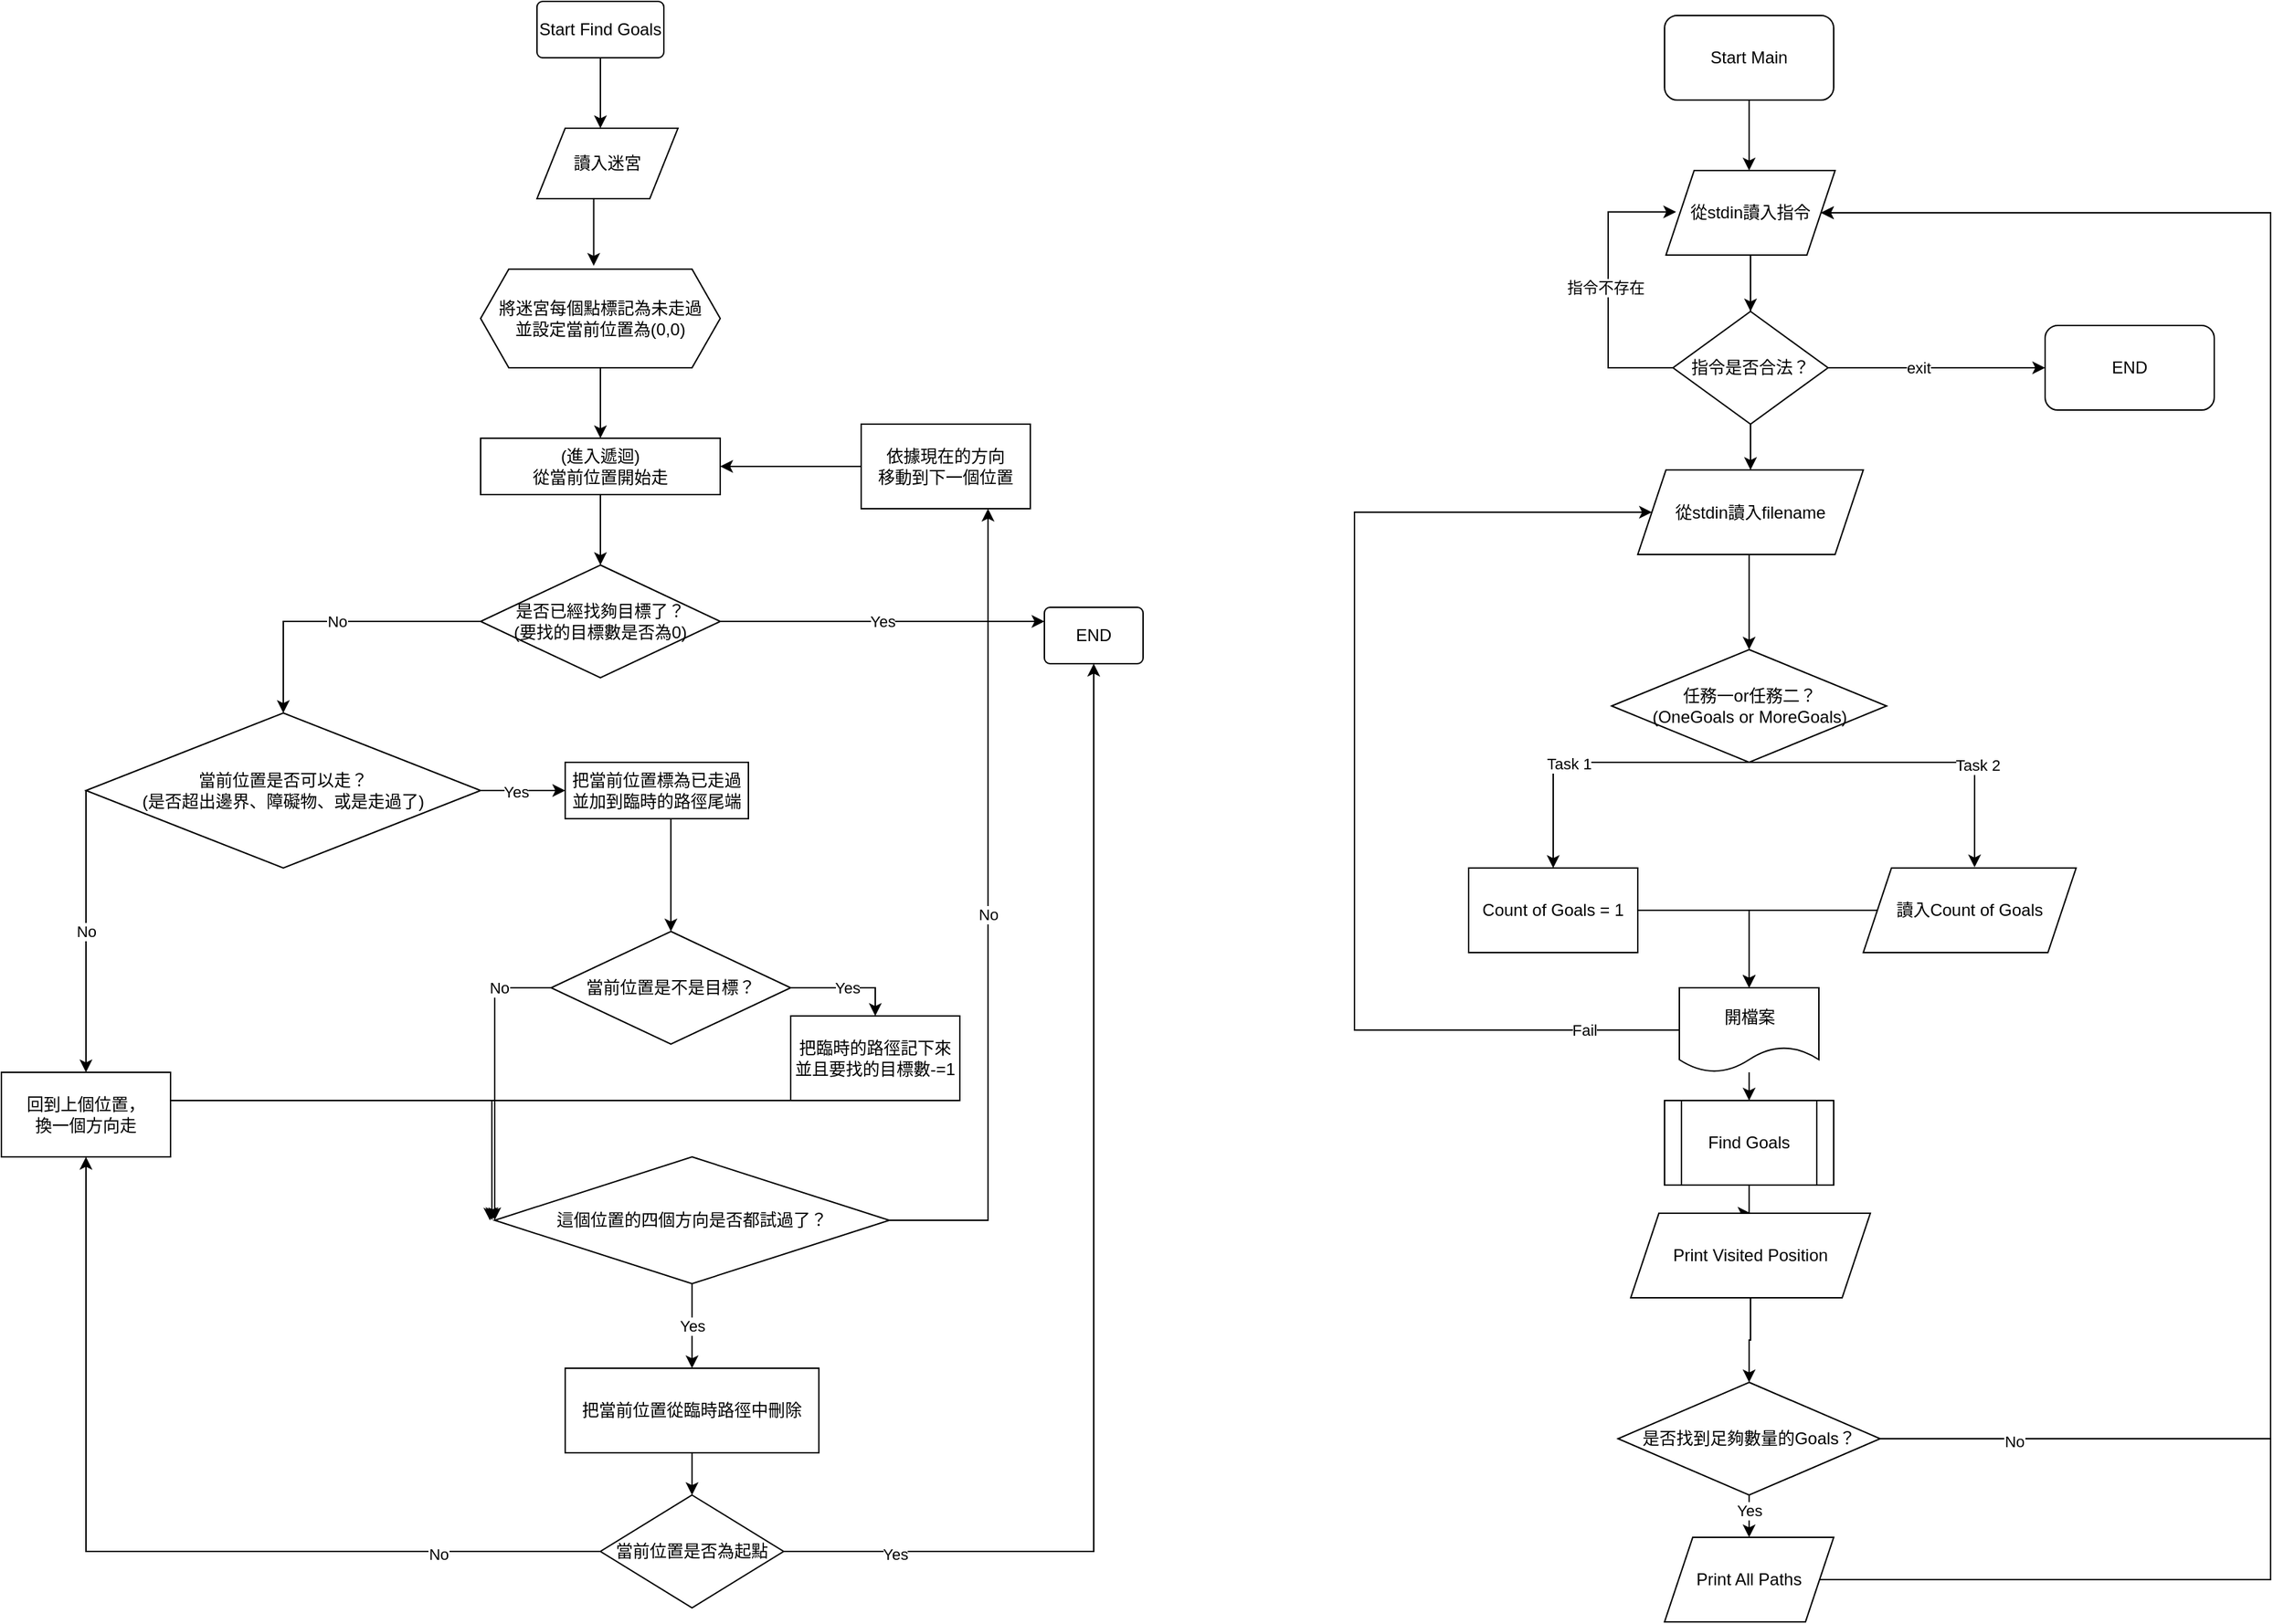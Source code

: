 <mxfile version="22.0.0" type="device">
  <diagram id="C5RBs43oDa-KdzZeNtuy" name="Page-1">
    <mxGraphModel dx="1380" dy="741" grid="1" gridSize="10" guides="1" tooltips="1" connect="1" arrows="1" fold="1" page="1" pageScale="1" pageWidth="827" pageHeight="1169" math="0" shadow="0">
      <root>
        <mxCell id="WIyWlLk6GJQsqaUBKTNV-0" />
        <mxCell id="WIyWlLk6GJQsqaUBKTNV-1" parent="WIyWlLk6GJQsqaUBKTNV-0" />
        <mxCell id="1CFlP9t1DnIf_WwuefG--3" style="edgeStyle=orthogonalEdgeStyle;rounded=0;orthogonalLoop=1;jettySize=auto;html=1;noEdgeStyle=1;orthogonal=1;arcSize=10;" parent="WIyWlLk6GJQsqaUBKTNV-1" source="1CFlP9t1DnIf_WwuefG--0" target="1CFlP9t1DnIf_WwuefG--1" edge="1">
          <mxGeometry relative="1" as="geometry" />
        </mxCell>
        <mxCell id="1CFlP9t1DnIf_WwuefG--0" value="Start Find Goals" style="rounded=1;whiteSpace=wrap;html=1;arcSize=10;" parent="WIyWlLk6GJQsqaUBKTNV-1" vertex="1">
          <mxGeometry x="380" width="90" height="40" as="geometry" />
        </mxCell>
        <mxCell id="1CFlP9t1DnIf_WwuefG--1" value="讀入迷宮" style="shape=parallelogram;perimeter=parallelogramPerimeter;whiteSpace=wrap;html=1;fixedSize=1;arcSize=10;" parent="WIyWlLk6GJQsqaUBKTNV-1" vertex="1">
          <mxGeometry x="380" y="90" width="100" height="50" as="geometry" />
        </mxCell>
        <mxCell id="1CFlP9t1DnIf_WwuefG--6" style="edgeStyle=orthogonalEdgeStyle;rounded=0;orthogonalLoop=1;jettySize=auto;html=1;entryX=0.5;entryY=0;entryDx=0;entryDy=0;noEdgeStyle=1;orthogonal=1;arcSize=10;" parent="WIyWlLk6GJQsqaUBKTNV-1" source="1CFlP9t1DnIf_WwuefG--2" target="1CFlP9t1DnIf_WwuefG--5" edge="1">
          <mxGeometry relative="1" as="geometry" />
        </mxCell>
        <mxCell id="1CFlP9t1DnIf_WwuefG--2" value="將迷宮每個點標記為未走過&lt;br&gt;並設定當前位置為(0,0)" style="shape=hexagon;perimeter=hexagonPerimeter2;whiteSpace=wrap;html=1;fixedSize=1;arcSize=10;" parent="WIyWlLk6GJQsqaUBKTNV-1" vertex="1">
          <mxGeometry x="340" y="190" width="170" height="70" as="geometry" />
        </mxCell>
        <mxCell id="1CFlP9t1DnIf_WwuefG--4" style="edgeStyle=orthogonalEdgeStyle;rounded=0;orthogonalLoop=1;jettySize=auto;html=1;entryX=0.472;entryY=-0.034;entryDx=0;entryDy=0;entryPerimeter=0;noEdgeStyle=1;orthogonal=1;arcSize=10;" parent="WIyWlLk6GJQsqaUBKTNV-1" source="1CFlP9t1DnIf_WwuefG--1" target="1CFlP9t1DnIf_WwuefG--2" edge="1">
          <mxGeometry relative="1" as="geometry" />
        </mxCell>
        <mxCell id="1CFlP9t1DnIf_WwuefG--21" style="edgeStyle=orthogonalEdgeStyle;rounded=0;orthogonalLoop=1;jettySize=auto;html=1;entryX=0.5;entryY=0;entryDx=0;entryDy=0;noEdgeStyle=1;orthogonal=1;arcSize=10;" parent="WIyWlLk6GJQsqaUBKTNV-1" source="1CFlP9t1DnIf_WwuefG--5" target="1CFlP9t1DnIf_WwuefG--18" edge="1">
          <mxGeometry relative="1" as="geometry" />
        </mxCell>
        <mxCell id="1CFlP9t1DnIf_WwuefG--5" value="(進入遞迴)&lt;br&gt;從當前位置開始走" style="rounded=0;whiteSpace=wrap;html=1;arcSize=10;" parent="WIyWlLk6GJQsqaUBKTNV-1" vertex="1">
          <mxGeometry x="340" y="310" width="170" height="40" as="geometry" />
        </mxCell>
        <mxCell id="1CFlP9t1DnIf_WwuefG--7" value="把當前位置標為已走過&lt;br&gt;並加到臨時的路徑尾端" style="rounded=0;whiteSpace=wrap;html=1;arcSize=10;" parent="WIyWlLk6GJQsqaUBKTNV-1" vertex="1">
          <mxGeometry x="400" y="540" width="130" height="40" as="geometry" />
        </mxCell>
        <mxCell id="1CFlP9t1DnIf_WwuefG--51" value="Yes" style="edgeStyle=orthogonalEdgeStyle;rounded=0;orthogonalLoop=1;jettySize=auto;html=1;exitX=1;exitY=0.5;exitDx=0;exitDy=0;entryX=0.5;entryY=0;entryDx=0;entryDy=0;arcSize=10;" parent="WIyWlLk6GJQsqaUBKTNV-1" source="1CFlP9t1DnIf_WwuefG--9" target="1CFlP9t1DnIf_WwuefG--12" edge="1">
          <mxGeometry relative="1" as="geometry">
            <mxPoint x="854" y="670" as="targetPoint" />
            <Array as="points">
              <mxPoint x="620" y="700" />
            </Array>
          </mxGeometry>
        </mxCell>
        <mxCell id="1CFlP9t1DnIf_WwuefG--53" style="edgeStyle=orthogonalEdgeStyle;rounded=0;orthogonalLoop=1;jettySize=auto;html=1;exitX=0;exitY=0.5;exitDx=0;exitDy=0;entryX=-0.007;entryY=0.498;entryDx=0;entryDy=0;entryPerimeter=0;arcSize=10;" parent="WIyWlLk6GJQsqaUBKTNV-1" source="1CFlP9t1DnIf_WwuefG--9" target="1CFlP9t1DnIf_WwuefG--14" edge="1">
          <mxGeometry relative="1" as="geometry">
            <mxPoint x="634" y="810" as="targetPoint" />
            <Array as="points">
              <mxPoint x="350" y="700" />
              <mxPoint x="350" y="780" />
              <mxPoint x="348" y="780" />
            </Array>
          </mxGeometry>
        </mxCell>
        <mxCell id="1CFlP9t1DnIf_WwuefG--60" value="No" style="edgeLabel;html=1;align=center;verticalAlign=middle;resizable=0;points=[];arcSize=10;" parent="1CFlP9t1DnIf_WwuefG--53" vertex="1" connectable="0">
          <mxGeometry x="-0.613" y="3" relative="1" as="geometry">
            <mxPoint as="offset" />
          </mxGeometry>
        </mxCell>
        <mxCell id="1CFlP9t1DnIf_WwuefG--9" value="當前位置是不是目標？" style="rhombus;whiteSpace=wrap;html=1;arcSize=10;" parent="WIyWlLk6GJQsqaUBKTNV-1" vertex="1">
          <mxGeometry x="390" y="660" width="170" height="80" as="geometry" />
        </mxCell>
        <mxCell id="1CFlP9t1DnIf_WwuefG--59" style="edgeStyle=orthogonalEdgeStyle;rounded=0;orthogonalLoop=1;jettySize=auto;html=1;entryX=0;entryY=0.5;entryDx=0;entryDy=0;arcSize=10;" parent="WIyWlLk6GJQsqaUBKTNV-1" source="1CFlP9t1DnIf_WwuefG--12" target="1CFlP9t1DnIf_WwuefG--14" edge="1">
          <mxGeometry relative="1" as="geometry">
            <Array as="points">
              <mxPoint x="350" y="780" />
            </Array>
          </mxGeometry>
        </mxCell>
        <mxCell id="1CFlP9t1DnIf_WwuefG--12" value="把臨時的路徑記下來&lt;br&gt;並且要找的目標數-=1" style="rounded=0;whiteSpace=wrap;html=1;arcSize=10;" parent="WIyWlLk6GJQsqaUBKTNV-1" vertex="1">
          <mxGeometry x="560" y="720" width="120" height="60" as="geometry" />
        </mxCell>
        <mxCell id="1CFlP9t1DnIf_WwuefG--39" style="edgeStyle=orthogonalEdgeStyle;rounded=0;orthogonalLoop=1;jettySize=auto;html=1;entryX=0.5;entryY=0;entryDx=0;entryDy=0;noEdgeStyle=1;exitX=0.5;exitY=1;exitDx=0;exitDy=0;arcSize=10;" parent="WIyWlLk6GJQsqaUBKTNV-1" source="1CFlP9t1DnIf_WwuefG--14" target="1CFlP9t1DnIf_WwuefG--44" edge="1">
          <mxGeometry relative="1" as="geometry" />
        </mxCell>
        <mxCell id="1CFlP9t1DnIf_WwuefG--40" value="Yes" style="edgeLabel;html=1;align=center;verticalAlign=middle;resizable=0;points=[];arcSize=10;" parent="1CFlP9t1DnIf_WwuefG--39" vertex="1" connectable="0">
          <mxGeometry relative="1" as="geometry">
            <mxPoint as="offset" />
          </mxGeometry>
        </mxCell>
        <mxCell id="1CFlP9t1DnIf_WwuefG--52" value="No" style="edgeStyle=orthogonalEdgeStyle;rounded=0;orthogonalLoop=1;jettySize=auto;html=1;exitX=1;exitY=0.5;exitDx=0;exitDy=0;arcSize=10;" parent="WIyWlLk6GJQsqaUBKTNV-1" source="1CFlP9t1DnIf_WwuefG--14" target="1CFlP9t1DnIf_WwuefG--36" edge="1">
          <mxGeometry relative="1" as="geometry">
            <Array as="points">
              <mxPoint x="700" y="865" />
            </Array>
          </mxGeometry>
        </mxCell>
        <mxCell id="1CFlP9t1DnIf_WwuefG--14" value="這個位置的四個方向是否都試過了？" style="rhombus;whiteSpace=wrap;html=1;arcSize=10;" parent="WIyWlLk6GJQsqaUBKTNV-1" vertex="1">
          <mxGeometry x="350" y="820" width="280" height="90" as="geometry" />
        </mxCell>
        <mxCell id="1CFlP9t1DnIf_WwuefG--31" value="Yes" style="edgeStyle=orthogonalEdgeStyle;rounded=0;orthogonalLoop=1;jettySize=auto;html=1;noEdgeStyle=1;entryX=0;entryY=0.25;entryDx=0;entryDy=0;exitX=1;exitY=0.5;exitDx=0;exitDy=0;arcSize=10;" parent="WIyWlLk6GJQsqaUBKTNV-1" source="1CFlP9t1DnIf_WwuefG--18" target="1CFlP9t1DnIf_WwuefG--30" edge="1">
          <mxGeometry relative="1" as="geometry" />
        </mxCell>
        <mxCell id="1CFlP9t1DnIf_WwuefG--18" value="是否已經找夠目標了？&lt;br&gt;(要找的目標數是否為0)" style="rhombus;whiteSpace=wrap;html=1;arcSize=10;" parent="WIyWlLk6GJQsqaUBKTNV-1" vertex="1">
          <mxGeometry x="340" y="400" width="170" height="80" as="geometry" />
        </mxCell>
        <mxCell id="1CFlP9t1DnIf_WwuefG--61" style="edgeStyle=orthogonalEdgeStyle;rounded=0;orthogonalLoop=1;jettySize=auto;html=1;entryX=0;entryY=0.5;entryDx=0;entryDy=0;arcSize=10;" parent="WIyWlLk6GJQsqaUBKTNV-1" source="1CFlP9t1DnIf_WwuefG--23" target="1CFlP9t1DnIf_WwuefG--7" edge="1">
          <mxGeometry relative="1" as="geometry" />
        </mxCell>
        <mxCell id="1CFlP9t1DnIf_WwuefG--62" value="Yes" style="edgeLabel;html=1;align=center;verticalAlign=middle;resizable=0;points=[];arcSize=10;" parent="1CFlP9t1DnIf_WwuefG--61" vertex="1" connectable="0">
          <mxGeometry x="-0.173" y="-1" relative="1" as="geometry">
            <mxPoint as="offset" />
          </mxGeometry>
        </mxCell>
        <mxCell id="1CFlP9t1DnIf_WwuefG--23" value="當前位置是否可以走？&lt;br&gt;(是否超出邊界、障礙物、或是走過了)" style="rhombus;whiteSpace=wrap;html=1;arcSize=10;" parent="WIyWlLk6GJQsqaUBKTNV-1" vertex="1">
          <mxGeometry x="60" y="505" width="280" height="110" as="geometry" />
        </mxCell>
        <mxCell id="1CFlP9t1DnIf_WwuefG--30" value="END" style="rounded=1;whiteSpace=wrap;html=1;arcSize=10;" parent="WIyWlLk6GJQsqaUBKTNV-1" vertex="1">
          <mxGeometry x="740" y="430" width="70" height="40" as="geometry" />
        </mxCell>
        <mxCell id="1CFlP9t1DnIf_WwuefG--32" style="edgeStyle=orthogonalEdgeStyle;rounded=0;orthogonalLoop=1;jettySize=auto;html=1;noEdgeStyle=1;exitX=0;exitY=0.5;exitDx=0;exitDy=0;entryX=0.5;entryY=0;entryDx=0;entryDy=0;arcSize=10;" parent="WIyWlLk6GJQsqaUBKTNV-1" source="1CFlP9t1DnIf_WwuefG--23" target="1CFlP9t1DnIf_WwuefG--55" edge="1">
          <mxGeometry relative="1" as="geometry">
            <mxPoint x="84" y="1080" as="targetPoint" />
            <Array as="points" />
          </mxGeometry>
        </mxCell>
        <mxCell id="1CFlP9t1DnIf_WwuefG--33" value="No" style="edgeLabel;html=1;align=center;verticalAlign=middle;resizable=0;points=[];arcSize=10;" parent="1CFlP9t1DnIf_WwuefG--32" vertex="1" connectable="0">
          <mxGeometry relative="1" as="geometry">
            <mxPoint as="offset" />
          </mxGeometry>
        </mxCell>
        <mxCell id="1CFlP9t1DnIf_WwuefG--41" style="edgeStyle=orthogonalEdgeStyle;rounded=0;orthogonalLoop=1;jettySize=auto;html=1;entryX=1;entryY=0.5;entryDx=0;entryDy=0;noEdgeStyle=1;arcSize=10;" parent="WIyWlLk6GJQsqaUBKTNV-1" source="1CFlP9t1DnIf_WwuefG--36" target="1CFlP9t1DnIf_WwuefG--5" edge="1">
          <mxGeometry relative="1" as="geometry" />
        </mxCell>
        <mxCell id="1CFlP9t1DnIf_WwuefG--36" value="依據現在的方向&lt;br&gt;移動到下一個位置" style="rounded=0;whiteSpace=wrap;html=1;arcSize=10;" parent="WIyWlLk6GJQsqaUBKTNV-1" vertex="1">
          <mxGeometry x="610" y="300" width="120" height="60" as="geometry" />
        </mxCell>
        <mxCell id="1AG5iQ_wdaz1J8LEoF61-1" style="edgeStyle=orthogonalEdgeStyle;rounded=0;orthogonalLoop=1;jettySize=auto;html=1;entryX=0.5;entryY=0;entryDx=0;entryDy=0;" parent="WIyWlLk6GJQsqaUBKTNV-1" source="1CFlP9t1DnIf_WwuefG--44" target="1AG5iQ_wdaz1J8LEoF61-0" edge="1">
          <mxGeometry relative="1" as="geometry" />
        </mxCell>
        <mxCell id="1CFlP9t1DnIf_WwuefG--44" value="把當前位置從臨時路徑中刪除" style="rounded=0;whiteSpace=wrap;html=1;arcSize=10;" parent="WIyWlLk6GJQsqaUBKTNV-1" vertex="1">
          <mxGeometry x="400" y="970" width="180" height="60" as="geometry" />
        </mxCell>
        <mxCell id="1CFlP9t1DnIf_WwuefG--49" value="No" style="edgeStyle=orthogonalEdgeStyle;rounded=0;orthogonalLoop=1;jettySize=auto;html=1;entryX=0.5;entryY=0;entryDx=0;entryDy=0;arcSize=10;" parent="WIyWlLk6GJQsqaUBKTNV-1" source="1CFlP9t1DnIf_WwuefG--18" target="1CFlP9t1DnIf_WwuefG--23" edge="1">
          <mxGeometry relative="1" as="geometry">
            <Array as="points">
              <mxPoint x="200" y="440" />
            </Array>
          </mxGeometry>
        </mxCell>
        <mxCell id="1CFlP9t1DnIf_WwuefG--50" style="edgeStyle=orthogonalEdgeStyle;rounded=0;orthogonalLoop=1;jettySize=auto;html=1;exitX=0.5;exitY=1;exitDx=0;exitDy=0;entryX=0.5;entryY=0;entryDx=0;entryDy=0;arcSize=10;" parent="WIyWlLk6GJQsqaUBKTNV-1" source="1CFlP9t1DnIf_WwuefG--7" target="1CFlP9t1DnIf_WwuefG--9" edge="1">
          <mxGeometry relative="1" as="geometry">
            <mxPoint x="544" y="740" as="sourcePoint" />
            <mxPoint x="614" y="640" as="targetPoint" />
            <Array as="points">
              <mxPoint x="475" y="580" />
            </Array>
          </mxGeometry>
        </mxCell>
        <mxCell id="1CFlP9t1DnIf_WwuefG--56" style="edgeStyle=orthogonalEdgeStyle;rounded=0;orthogonalLoop=1;jettySize=auto;html=1;entryX=-0.012;entryY=0.502;entryDx=0;entryDy=0;exitX=0.982;exitY=0.34;exitDx=0;exitDy=0;exitPerimeter=0;entryPerimeter=0;arcSize=10;" parent="WIyWlLk6GJQsqaUBKTNV-1" target="1CFlP9t1DnIf_WwuefG--14" edge="1">
          <mxGeometry relative="1" as="geometry">
            <mxPoint x="117.84" y="780.02" as="sourcePoint" />
            <mxPoint x="346.92" y="864.62" as="targetPoint" />
            <Array as="points">
              <mxPoint x="350" y="780" />
              <mxPoint x="350" y="860" />
              <mxPoint x="347" y="860" />
            </Array>
          </mxGeometry>
        </mxCell>
        <mxCell id="1CFlP9t1DnIf_WwuefG--55" value="回到上個位置，&lt;br&gt;換一個方向走" style="rounded=0;whiteSpace=wrap;html=1;arcSize=10;" parent="WIyWlLk6GJQsqaUBKTNV-1" vertex="1">
          <mxGeometry y="760" width="120" height="60" as="geometry" />
        </mxCell>
        <mxCell id="k1tY6jgxukw6X_AJ-_V3-11" style="edgeStyle=orthogonalEdgeStyle;rounded=0;orthogonalLoop=1;jettySize=auto;html=1;" parent="WIyWlLk6GJQsqaUBKTNV-1" source="k1tY6jgxukw6X_AJ-_V3-0" target="k1tY6jgxukw6X_AJ-_V3-8" edge="1">
          <mxGeometry relative="1" as="geometry">
            <Array as="points">
              <mxPoint x="1240" y="100" />
              <mxPoint x="1240" y="100" />
            </Array>
          </mxGeometry>
        </mxCell>
        <mxCell id="k1tY6jgxukw6X_AJ-_V3-0" value="Start Main" style="rounded=1;whiteSpace=wrap;html=1;" parent="WIyWlLk6GJQsqaUBKTNV-1" vertex="1">
          <mxGeometry x="1180" y="10" width="120" height="60" as="geometry" />
        </mxCell>
        <mxCell id="RHwCWlZjUam4JEKCiBYT-0" style="edgeStyle=orthogonalEdgeStyle;rounded=0;orthogonalLoop=1;jettySize=auto;html=1;entryX=0.5;entryY=0;entryDx=0;entryDy=0;" parent="WIyWlLk6GJQsqaUBKTNV-1" source="k1tY6jgxukw6X_AJ-_V3-1" target="k1tY6jgxukw6X_AJ-_V3-3" edge="1">
          <mxGeometry relative="1" as="geometry">
            <Array as="points">
              <mxPoint x="1240" y="410" />
              <mxPoint x="1240" y="410" />
            </Array>
          </mxGeometry>
        </mxCell>
        <mxCell id="k1tY6jgxukw6X_AJ-_V3-1" value="從stdin讀入filename" style="shape=parallelogram;perimeter=parallelogramPerimeter;whiteSpace=wrap;html=1;fixedSize=1;" parent="WIyWlLk6GJQsqaUBKTNV-1" vertex="1">
          <mxGeometry x="1161" y="332.5" width="160" height="60" as="geometry" />
        </mxCell>
        <mxCell id="k1tY6jgxukw6X_AJ-_V3-26" style="edgeStyle=orthogonalEdgeStyle;rounded=0;orthogonalLoop=1;jettySize=auto;html=1;entryX=0.5;entryY=0;entryDx=0;entryDy=0;" parent="WIyWlLk6GJQsqaUBKTNV-1" source="k1tY6jgxukw6X_AJ-_V3-3" target="k1tY6jgxukw6X_AJ-_V3-7" edge="1">
          <mxGeometry relative="1" as="geometry">
            <Array as="points">
              <mxPoint x="1101" y="540" />
            </Array>
          </mxGeometry>
        </mxCell>
        <mxCell id="k1tY6jgxukw6X_AJ-_V3-43" value="Task 1" style="edgeLabel;html=1;align=center;verticalAlign=middle;resizable=0;points=[];" parent="k1tY6jgxukw6X_AJ-_V3-26" vertex="1" connectable="0">
          <mxGeometry x="0.194" y="1" relative="1" as="geometry">
            <mxPoint as="offset" />
          </mxGeometry>
        </mxCell>
        <mxCell id="k1tY6jgxukw6X_AJ-_V3-29" style="edgeStyle=orthogonalEdgeStyle;rounded=0;orthogonalLoop=1;jettySize=auto;html=1;entryX=0.523;entryY=-0.008;entryDx=0;entryDy=0;entryPerimeter=0;" parent="WIyWlLk6GJQsqaUBKTNV-1" source="k1tY6jgxukw6X_AJ-_V3-3" target="k1tY6jgxukw6X_AJ-_V3-27" edge="1">
          <mxGeometry relative="1" as="geometry">
            <mxPoint x="1400" y="610" as="targetPoint" />
            <Array as="points">
              <mxPoint x="1400" y="540" />
            </Array>
          </mxGeometry>
        </mxCell>
        <mxCell id="k1tY6jgxukw6X_AJ-_V3-44" value="Task 2" style="edgeLabel;html=1;align=center;verticalAlign=middle;resizable=0;points=[];" parent="k1tY6jgxukw6X_AJ-_V3-29" vertex="1" connectable="0">
          <mxGeometry x="0.382" y="2" relative="1" as="geometry">
            <mxPoint as="offset" />
          </mxGeometry>
        </mxCell>
        <mxCell id="k1tY6jgxukw6X_AJ-_V3-3" value="任務一or任務二？&lt;br&gt;(OneGoals or MoreGoals)" style="rhombus;whiteSpace=wrap;html=1;" parent="WIyWlLk6GJQsqaUBKTNV-1" vertex="1">
          <mxGeometry x="1142.5" y="460" width="195" height="80" as="geometry" />
        </mxCell>
        <mxCell id="RHwCWlZjUam4JEKCiBYT-1" style="edgeStyle=orthogonalEdgeStyle;rounded=0;orthogonalLoop=1;jettySize=auto;html=1;" parent="WIyWlLk6GJQsqaUBKTNV-1" source="k1tY6jgxukw6X_AJ-_V3-7" target="k1tY6jgxukw6X_AJ-_V3-22" edge="1">
          <mxGeometry relative="1" as="geometry" />
        </mxCell>
        <mxCell id="k1tY6jgxukw6X_AJ-_V3-7" value="Count of Goals = 1" style="rounded=0;whiteSpace=wrap;html=1;" parent="WIyWlLk6GJQsqaUBKTNV-1" vertex="1">
          <mxGeometry x="1041" y="615" width="120" height="60" as="geometry" />
        </mxCell>
        <mxCell id="k1tY6jgxukw6X_AJ-_V3-13" style="edgeStyle=orthogonalEdgeStyle;rounded=0;orthogonalLoop=1;jettySize=auto;html=1;entryX=0;entryY=0.5;entryDx=0;entryDy=0;" parent="WIyWlLk6GJQsqaUBKTNV-1" source="k1tY6jgxukw6X_AJ-_V3-8" target="k1tY6jgxukw6X_AJ-_V3-12" edge="1">
          <mxGeometry relative="1" as="geometry">
            <Array as="points">
              <mxPoint x="1241" y="260" />
              <mxPoint x="1450" y="260" />
            </Array>
          </mxGeometry>
        </mxCell>
        <mxCell id="k1tY6jgxukw6X_AJ-_V3-15" value="exit" style="edgeLabel;html=1;align=center;verticalAlign=middle;resizable=0;points=[];" parent="k1tY6jgxukw6X_AJ-_V3-13" vertex="1" connectable="0">
          <mxGeometry x="-0.087" y="-2" relative="1" as="geometry">
            <mxPoint x="67" y="-2" as="offset" />
          </mxGeometry>
        </mxCell>
        <mxCell id="k1tY6jgxukw6X_AJ-_V3-17" style="edgeStyle=orthogonalEdgeStyle;rounded=0;orthogonalLoop=1;jettySize=auto;html=1;entryX=0.5;entryY=0;entryDx=0;entryDy=0;" parent="WIyWlLk6GJQsqaUBKTNV-1" source="k1tY6jgxukw6X_AJ-_V3-8" target="k1tY6jgxukw6X_AJ-_V3-16" edge="1">
          <mxGeometry relative="1" as="geometry">
            <Array as="points">
              <mxPoint x="1241" y="210" />
              <mxPoint x="1241" y="210" />
            </Array>
          </mxGeometry>
        </mxCell>
        <mxCell id="k1tY6jgxukw6X_AJ-_V3-8" value="從stdin讀入指令" style="shape=parallelogram;perimeter=parallelogramPerimeter;whiteSpace=wrap;html=1;fixedSize=1;" parent="WIyWlLk6GJQsqaUBKTNV-1" vertex="1">
          <mxGeometry x="1181" y="120" width="120" height="60" as="geometry" />
        </mxCell>
        <mxCell id="k1tY6jgxukw6X_AJ-_V3-12" value="END" style="rounded=1;whiteSpace=wrap;html=1;" parent="WIyWlLk6GJQsqaUBKTNV-1" vertex="1">
          <mxGeometry x="1450" y="230" width="120" height="60" as="geometry" />
        </mxCell>
        <mxCell id="k1tY6jgxukw6X_AJ-_V3-18" style="edgeStyle=orthogonalEdgeStyle;rounded=0;orthogonalLoop=1;jettySize=auto;html=1;" parent="WIyWlLk6GJQsqaUBKTNV-1" source="k1tY6jgxukw6X_AJ-_V3-16" target="k1tY6jgxukw6X_AJ-_V3-1" edge="1">
          <mxGeometry relative="1" as="geometry">
            <mxPoint x="1241" y="330" as="targetPoint" />
          </mxGeometry>
        </mxCell>
        <mxCell id="k1tY6jgxukw6X_AJ-_V3-16" value="指令是否合法？" style="rhombus;whiteSpace=wrap;html=1;" parent="WIyWlLk6GJQsqaUBKTNV-1" vertex="1">
          <mxGeometry x="1186" y="220" width="110" height="80" as="geometry" />
        </mxCell>
        <mxCell id="k1tY6jgxukw6X_AJ-_V3-19" style="edgeStyle=orthogonalEdgeStyle;rounded=0;orthogonalLoop=1;jettySize=auto;html=1;entryX=0.06;entryY=0.49;entryDx=0;entryDy=0;entryPerimeter=0;" parent="WIyWlLk6GJQsqaUBKTNV-1" source="k1tY6jgxukw6X_AJ-_V3-16" target="k1tY6jgxukw6X_AJ-_V3-8" edge="1">
          <mxGeometry relative="1" as="geometry">
            <Array as="points">
              <mxPoint x="1140" y="260" />
              <mxPoint x="1140" y="149" />
            </Array>
          </mxGeometry>
        </mxCell>
        <mxCell id="k1tY6jgxukw6X_AJ-_V3-20" value="指令不存在" style="edgeLabel;html=1;align=center;verticalAlign=middle;resizable=0;points=[];" parent="k1tY6jgxukw6X_AJ-_V3-19" vertex="1" connectable="0">
          <mxGeometry x="0.007" y="2" relative="1" as="geometry">
            <mxPoint as="offset" />
          </mxGeometry>
        </mxCell>
        <mxCell id="RHwCWlZjUam4JEKCiBYT-3" style="edgeStyle=orthogonalEdgeStyle;rounded=0;orthogonalLoop=1;jettySize=auto;html=1;" parent="WIyWlLk6GJQsqaUBKTNV-1" source="k1tY6jgxukw6X_AJ-_V3-22" target="k1tY6jgxukw6X_AJ-_V3-30" edge="1">
          <mxGeometry relative="1" as="geometry" />
        </mxCell>
        <mxCell id="RHwCWlZjUam4JEKCiBYT-4" style="edgeStyle=orthogonalEdgeStyle;rounded=0;orthogonalLoop=1;jettySize=auto;html=1;entryX=0;entryY=0.5;entryDx=0;entryDy=0;" parent="WIyWlLk6GJQsqaUBKTNV-1" source="k1tY6jgxukw6X_AJ-_V3-22" target="k1tY6jgxukw6X_AJ-_V3-1" edge="1">
          <mxGeometry relative="1" as="geometry">
            <Array as="points">
              <mxPoint x="960" y="730" />
              <mxPoint x="960" y="363" />
            </Array>
          </mxGeometry>
        </mxCell>
        <mxCell id="RHwCWlZjUam4JEKCiBYT-5" value="Fail" style="edgeLabel;html=1;align=center;verticalAlign=middle;resizable=0;points=[];" parent="RHwCWlZjUam4JEKCiBYT-4" vertex="1" connectable="0">
          <mxGeometry x="-0.832" relative="1" as="geometry">
            <mxPoint as="offset" />
          </mxGeometry>
        </mxCell>
        <mxCell id="k1tY6jgxukw6X_AJ-_V3-22" value="開檔案" style="shape=document;whiteSpace=wrap;html=1;boundedLbl=1;" parent="WIyWlLk6GJQsqaUBKTNV-1" vertex="1">
          <mxGeometry x="1190.5" y="700" width="99" height="60" as="geometry" />
        </mxCell>
        <mxCell id="RHwCWlZjUam4JEKCiBYT-2" style="edgeStyle=orthogonalEdgeStyle;rounded=0;orthogonalLoop=1;jettySize=auto;html=1;" parent="WIyWlLk6GJQsqaUBKTNV-1" source="k1tY6jgxukw6X_AJ-_V3-27" target="k1tY6jgxukw6X_AJ-_V3-22" edge="1">
          <mxGeometry relative="1" as="geometry" />
        </mxCell>
        <mxCell id="k1tY6jgxukw6X_AJ-_V3-27" value="讀入Count of Goals" style="shape=parallelogram;perimeter=parallelogramPerimeter;whiteSpace=wrap;html=1;fixedSize=1;" parent="WIyWlLk6GJQsqaUBKTNV-1" vertex="1">
          <mxGeometry x="1321" y="615" width="151" height="60" as="geometry" />
        </mxCell>
        <mxCell id="k1tY6jgxukw6X_AJ-_V3-34" style="edgeStyle=orthogonalEdgeStyle;rounded=0;orthogonalLoop=1;jettySize=auto;html=1;entryX=0.5;entryY=0;entryDx=0;entryDy=0;" parent="WIyWlLk6GJQsqaUBKTNV-1" source="k1tY6jgxukw6X_AJ-_V3-30" target="k1tY6jgxukw6X_AJ-_V3-33" edge="1">
          <mxGeometry relative="1" as="geometry" />
        </mxCell>
        <mxCell id="k1tY6jgxukw6X_AJ-_V3-30" value="Find Goals" style="shape=process;whiteSpace=wrap;html=1;backgroundOutline=1;" parent="WIyWlLk6GJQsqaUBKTNV-1" vertex="1">
          <mxGeometry x="1180" y="780" width="120" height="60" as="geometry" />
        </mxCell>
        <mxCell id="k1tY6jgxukw6X_AJ-_V3-36" style="edgeStyle=orthogonalEdgeStyle;rounded=0;orthogonalLoop=1;jettySize=auto;html=1;entryX=0.5;entryY=0;entryDx=0;entryDy=0;" parent="WIyWlLk6GJQsqaUBKTNV-1" source="k1tY6jgxukw6X_AJ-_V3-33" target="k1tY6jgxukw6X_AJ-_V3-35" edge="1">
          <mxGeometry relative="1" as="geometry">
            <Array as="points">
              <mxPoint x="1241" y="950" />
              <mxPoint x="1240" y="950" />
            </Array>
          </mxGeometry>
        </mxCell>
        <mxCell id="k1tY6jgxukw6X_AJ-_V3-33" value="Print Visited Position" style="shape=parallelogram;perimeter=parallelogramPerimeter;whiteSpace=wrap;html=1;fixedSize=1;" parent="WIyWlLk6GJQsqaUBKTNV-1" vertex="1">
          <mxGeometry x="1156" y="860" width="170" height="60" as="geometry" />
        </mxCell>
        <mxCell id="k1tY6jgxukw6X_AJ-_V3-37" style="edgeStyle=orthogonalEdgeStyle;rounded=0;orthogonalLoop=1;jettySize=auto;html=1;entryX=1;entryY=0.5;entryDx=0;entryDy=0;" parent="WIyWlLk6GJQsqaUBKTNV-1" source="k1tY6jgxukw6X_AJ-_V3-35" target="k1tY6jgxukw6X_AJ-_V3-8" edge="1">
          <mxGeometry relative="1" as="geometry">
            <Array as="points">
              <mxPoint x="1610" y="1020" />
              <mxPoint x="1610" y="150" />
            </Array>
          </mxGeometry>
        </mxCell>
        <mxCell id="k1tY6jgxukw6X_AJ-_V3-41" value="No" style="edgeLabel;html=1;align=center;verticalAlign=middle;resizable=0;points=[];" parent="k1tY6jgxukw6X_AJ-_V3-37" vertex="1" connectable="0">
          <mxGeometry x="-0.871" y="-2" relative="1" as="geometry">
            <mxPoint as="offset" />
          </mxGeometry>
        </mxCell>
        <mxCell id="k1tY6jgxukw6X_AJ-_V3-39" style="edgeStyle=orthogonalEdgeStyle;rounded=0;orthogonalLoop=1;jettySize=auto;html=1;entryX=0.5;entryY=0;entryDx=0;entryDy=0;" parent="WIyWlLk6GJQsqaUBKTNV-1" source="k1tY6jgxukw6X_AJ-_V3-35" target="k1tY6jgxukw6X_AJ-_V3-38" edge="1">
          <mxGeometry relative="1" as="geometry" />
        </mxCell>
        <mxCell id="k1tY6jgxukw6X_AJ-_V3-42" value="Yes" style="edgeLabel;html=1;align=center;verticalAlign=middle;resizable=0;points=[];" parent="k1tY6jgxukw6X_AJ-_V3-39" vertex="1" connectable="0">
          <mxGeometry x="0.16" relative="1" as="geometry">
            <mxPoint as="offset" />
          </mxGeometry>
        </mxCell>
        <mxCell id="k1tY6jgxukw6X_AJ-_V3-35" value="是否找到足夠數量的Goals？" style="rhombus;whiteSpace=wrap;html=1;" parent="WIyWlLk6GJQsqaUBKTNV-1" vertex="1">
          <mxGeometry x="1147" y="980" width="186" height="80" as="geometry" />
        </mxCell>
        <mxCell id="k1tY6jgxukw6X_AJ-_V3-40" style="edgeStyle=orthogonalEdgeStyle;rounded=0;orthogonalLoop=1;jettySize=auto;html=1;entryX=1;entryY=0.5;entryDx=0;entryDy=0;" parent="WIyWlLk6GJQsqaUBKTNV-1" source="k1tY6jgxukw6X_AJ-_V3-38" target="k1tY6jgxukw6X_AJ-_V3-8" edge="1">
          <mxGeometry relative="1" as="geometry">
            <Array as="points">
              <mxPoint x="1610" y="1120" />
              <mxPoint x="1610" y="150" />
            </Array>
          </mxGeometry>
        </mxCell>
        <mxCell id="k1tY6jgxukw6X_AJ-_V3-38" value="Print All Paths" style="shape=parallelogram;perimeter=parallelogramPerimeter;whiteSpace=wrap;html=1;fixedSize=1;" parent="WIyWlLk6GJQsqaUBKTNV-1" vertex="1">
          <mxGeometry x="1180" y="1090" width="120" height="60" as="geometry" />
        </mxCell>
        <mxCell id="1AG5iQ_wdaz1J8LEoF61-2" style="edgeStyle=orthogonalEdgeStyle;rounded=0;orthogonalLoop=1;jettySize=auto;html=1;entryX=0.5;entryY=1;entryDx=0;entryDy=0;" parent="WIyWlLk6GJQsqaUBKTNV-1" source="1AG5iQ_wdaz1J8LEoF61-0" target="1CFlP9t1DnIf_WwuefG--55" edge="1">
          <mxGeometry relative="1" as="geometry" />
        </mxCell>
        <mxCell id="1AG5iQ_wdaz1J8LEoF61-3" value="No" style="edgeLabel;html=1;align=center;verticalAlign=middle;resizable=0;points=[];" parent="1AG5iQ_wdaz1J8LEoF61-2" vertex="1" connectable="0">
          <mxGeometry x="-0.643" y="2" relative="1" as="geometry">
            <mxPoint as="offset" />
          </mxGeometry>
        </mxCell>
        <mxCell id="1AG5iQ_wdaz1J8LEoF61-4" style="edgeStyle=orthogonalEdgeStyle;rounded=0;orthogonalLoop=1;jettySize=auto;html=1;entryX=0.5;entryY=1;entryDx=0;entryDy=0;" parent="WIyWlLk6GJQsqaUBKTNV-1" source="1AG5iQ_wdaz1J8LEoF61-0" target="1CFlP9t1DnIf_WwuefG--30" edge="1">
          <mxGeometry relative="1" as="geometry" />
        </mxCell>
        <mxCell id="1AG5iQ_wdaz1J8LEoF61-5" value="Yes" style="edgeLabel;html=1;align=center;verticalAlign=middle;resizable=0;points=[];" parent="1AG5iQ_wdaz1J8LEoF61-4" vertex="1" connectable="0">
          <mxGeometry x="-0.814" y="-2" relative="1" as="geometry">
            <mxPoint as="offset" />
          </mxGeometry>
        </mxCell>
        <mxCell id="1AG5iQ_wdaz1J8LEoF61-0" value="當前位置是否為起點" style="rhombus;whiteSpace=wrap;html=1;" parent="WIyWlLk6GJQsqaUBKTNV-1" vertex="1">
          <mxGeometry x="425" y="1060" width="130" height="80" as="geometry" />
        </mxCell>
      </root>
    </mxGraphModel>
  </diagram>
</mxfile>
